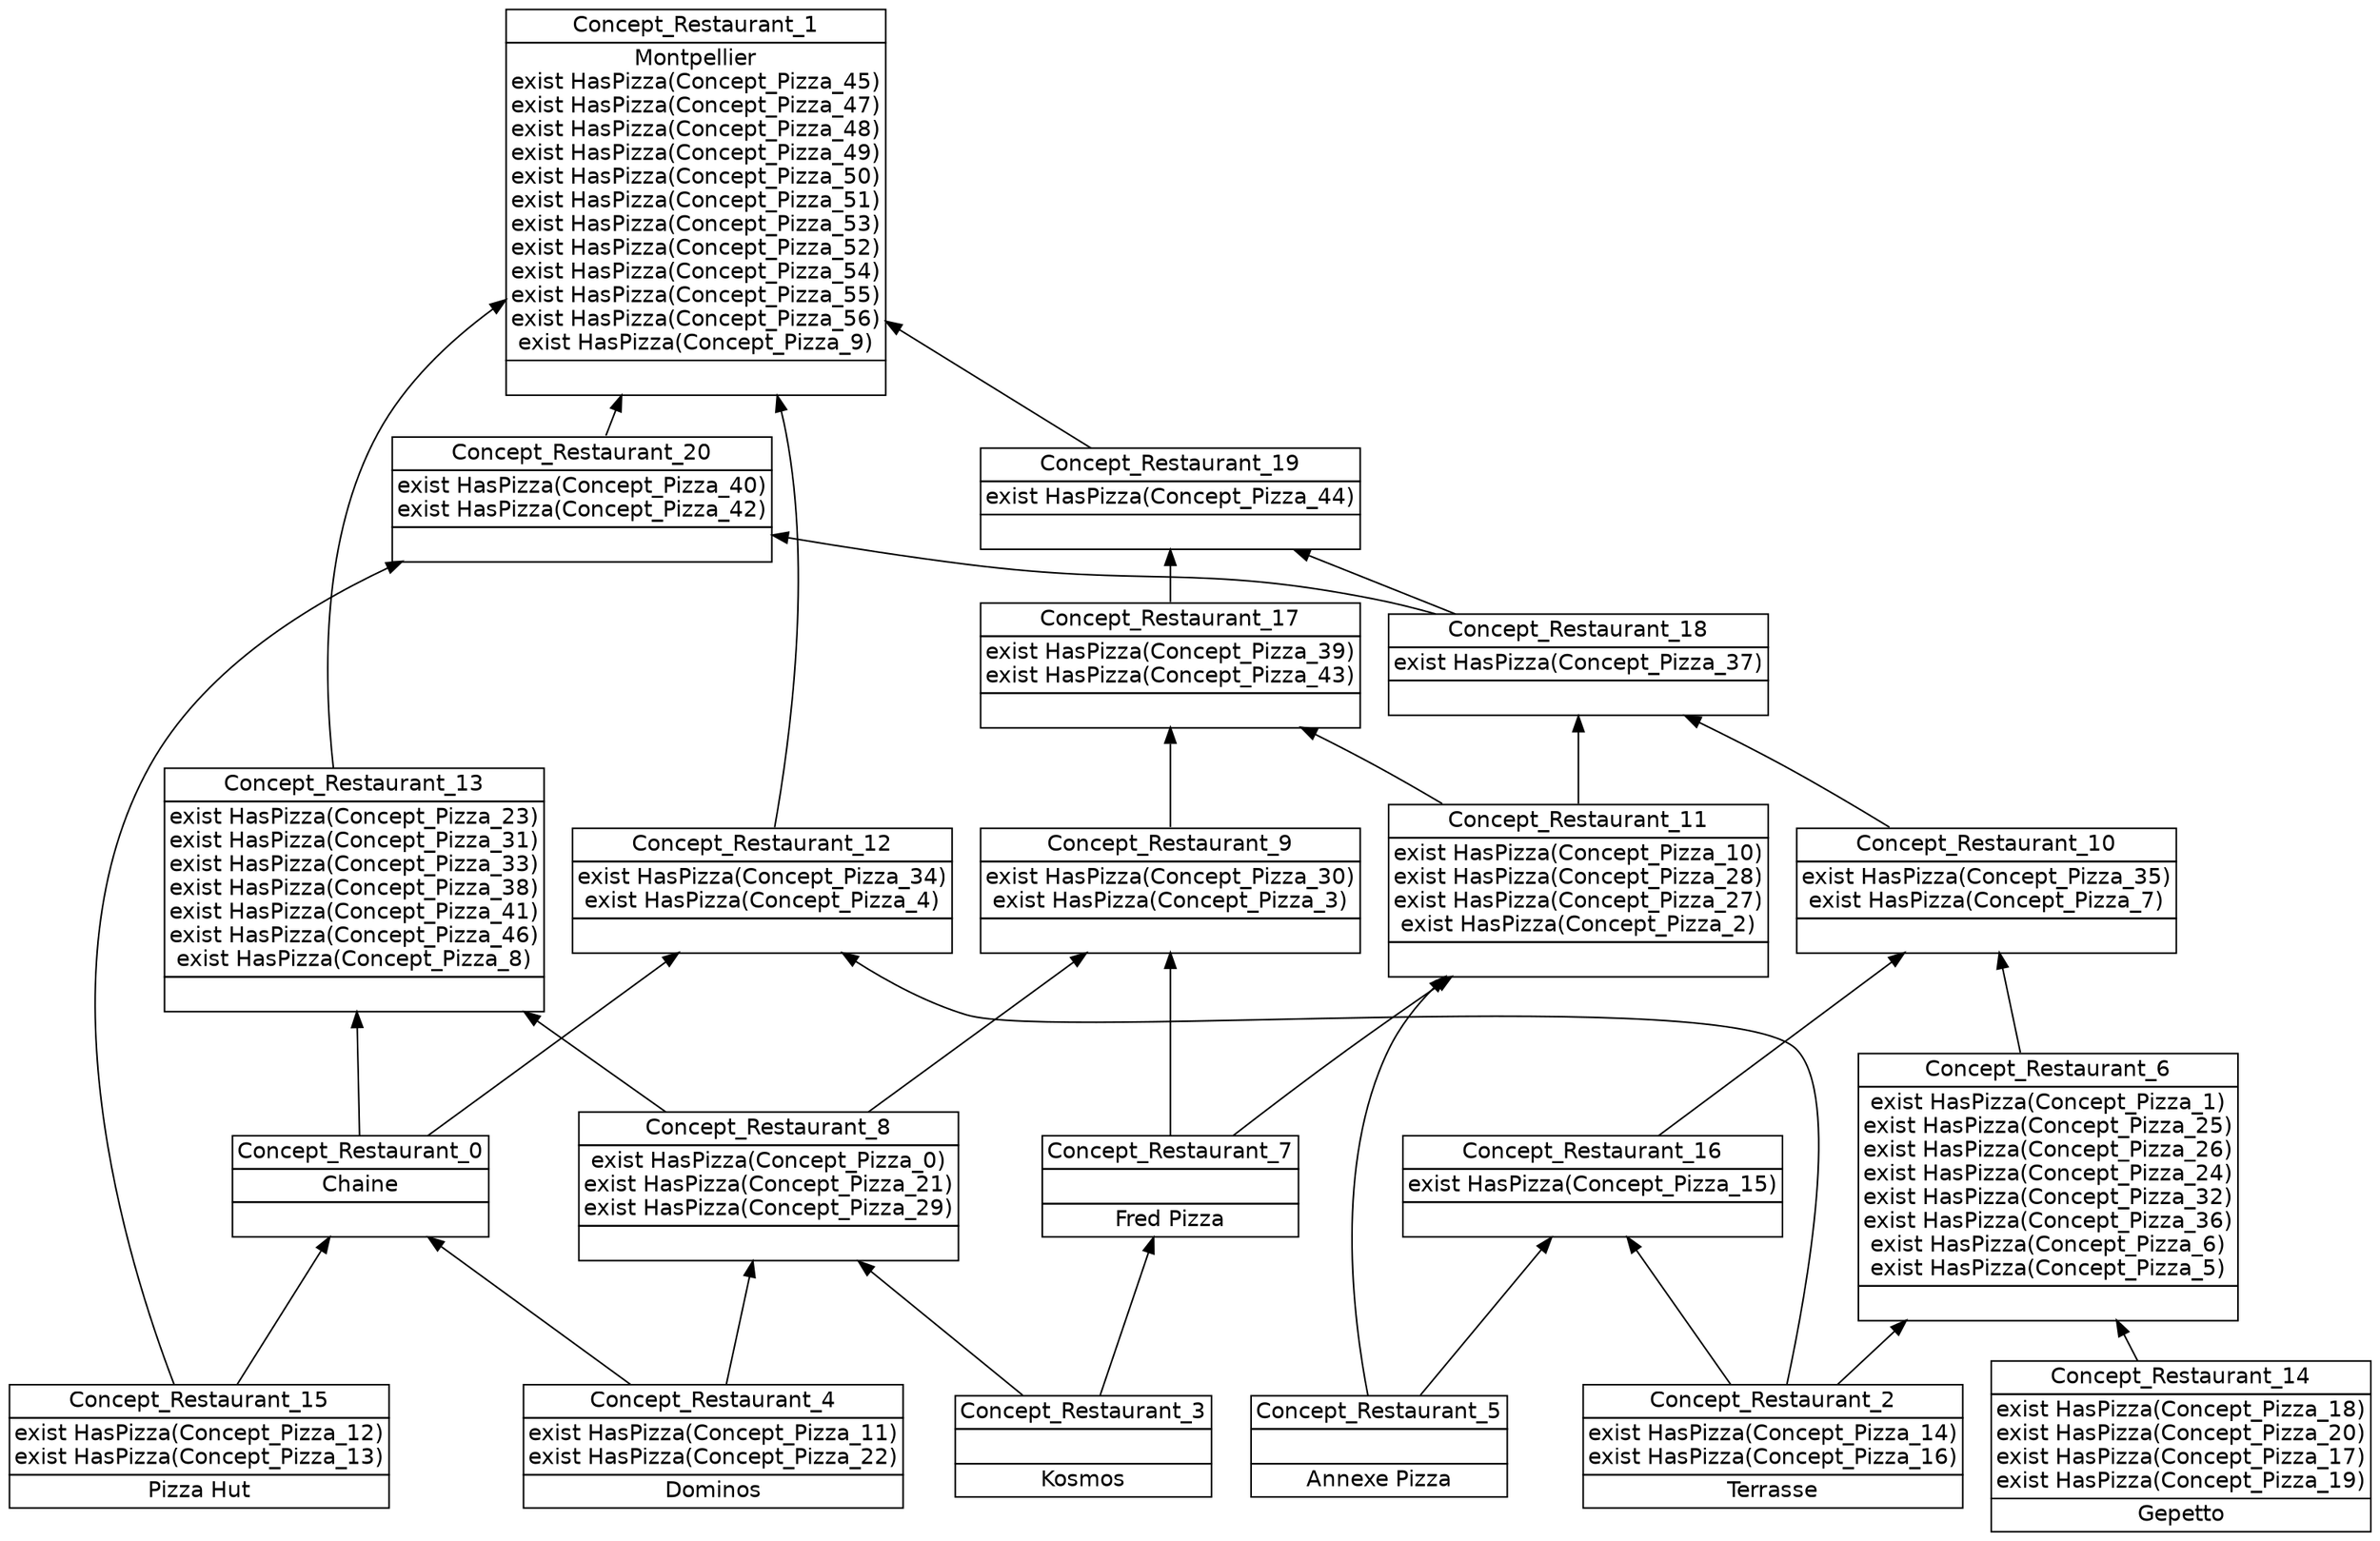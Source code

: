 digraph G { 
	rankdir=BT;
	margin=0;
	node [margin="0.03,0.03",fontname="DejaVu Sans"];
	ranksep=0.3;
	nodesep=0.2;
//graph[label="name:Restaurant,concept number:21,object number:7,attribute number:59"
203 [shape=none,label=<<table border="0" cellborder="1" cellspacing="0" port="p"><tr><td>Concept_Restaurant_4</td></tr><tr><td>exist HasPizza(Concept_Pizza_11)<br/>exist HasPizza(Concept_Pizza_22)<br/></td></tr><tr><td>Dominos<br/></td></tr></table>>];
205 [shape=none,label=<<table border="0" cellborder="1" cellspacing="0" port="p"><tr><td>Concept_Restaurant_2</td></tr><tr><td>exist HasPizza(Concept_Pizza_14)<br/>exist HasPizza(Concept_Pizza_16)<br/></td></tr><tr><td>Terrasse<br/></td></tr></table>>];
207 [shape=none,label=<<table border="0" cellborder="1" cellspacing="0" port="p"><tr><td>Concept_Restaurant_3</td></tr><tr><td><br/></td></tr><tr><td>Kosmos<br/></td></tr></table>>];
208 [shape=none,label=<<table border="0" cellborder="1" cellspacing="0" port="p"><tr><td>Concept_Restaurant_5</td></tr><tr><td><br/></td></tr><tr><td>Annexe Pizza<br/></td></tr></table>>];
210 [shape=none,label=<<table border="0" cellborder="1" cellspacing="0" port="p"><tr><td>Concept_Restaurant_15</td></tr><tr><td>exist HasPizza(Concept_Pizza_12)<br/>exist HasPizza(Concept_Pizza_13)<br/></td></tr><tr><td>Pizza Hut<br/></td></tr></table>>];
211 [shape=none,label=<<table border="0" cellborder="1" cellspacing="0" port="p"><tr><td>Concept_Restaurant_14</td></tr><tr><td>exist HasPizza(Concept_Pizza_18)<br/>exist HasPizza(Concept_Pizza_20)<br/>exist HasPizza(Concept_Pizza_17)<br/>exist HasPizza(Concept_Pizza_19)<br/></td></tr><tr><td>Gepetto<br/></td></tr></table>>];
201 [shape=none,label=<<table border="0" cellborder="1" cellspacing="0" port="p"><tr><td>Concept_Restaurant_0</td></tr><tr><td>Chaine<br/></td></tr><tr><td><br/></td></tr></table>>];
202 [shape=none,label=<<table border="0" cellborder="1" cellspacing="0" port="p"><tr><td>Concept_Restaurant_6</td></tr><tr><td>exist HasPizza(Concept_Pizza_1)<br/>exist HasPizza(Concept_Pizza_25)<br/>exist HasPizza(Concept_Pizza_26)<br/>exist HasPizza(Concept_Pizza_24)<br/>exist HasPizza(Concept_Pizza_32)<br/>exist HasPizza(Concept_Pizza_36)<br/>exist HasPizza(Concept_Pizza_6)<br/>exist HasPizza(Concept_Pizza_5)<br/></td></tr><tr><td><br/></td></tr></table>>];
204 [shape=none,label=<<table border="0" cellborder="1" cellspacing="0" port="p"><tr><td>Concept_Restaurant_8</td></tr><tr><td>exist HasPizza(Concept_Pizza_0)<br/>exist HasPizza(Concept_Pizza_21)<br/>exist HasPizza(Concept_Pizza_29)<br/></td></tr><tr><td><br/></td></tr></table>>];
206 [shape=none,label=<<table border="0" cellborder="1" cellspacing="0" port="p"><tr><td>Concept_Restaurant_16</td></tr><tr><td>exist HasPizza(Concept_Pizza_15)<br/></td></tr><tr><td><br/></td></tr></table>>];
213 [shape=none,label=<<table border="0" cellborder="1" cellspacing="0" port="p"><tr><td>Concept_Restaurant_7</td></tr><tr><td><br/></td></tr><tr><td>Fred Pizza<br/></td></tr></table>>];
209 [shape=none,label=<<table border="0" cellborder="1" cellspacing="0" port="p"><tr><td>Concept_Restaurant_11</td></tr><tr><td>exist HasPizza(Concept_Pizza_10)<br/>exist HasPizza(Concept_Pizza_28)<br/>exist HasPizza(Concept_Pizza_27)<br/>exist HasPizza(Concept_Pizza_2)<br/></td></tr><tr><td><br/></td></tr></table>>];
212 [shape=none,label=<<table border="0" cellborder="1" cellspacing="0" port="p"><tr><td>Concept_Restaurant_13</td></tr><tr><td>exist HasPizza(Concept_Pizza_23)<br/>exist HasPizza(Concept_Pizza_31)<br/>exist HasPizza(Concept_Pizza_33)<br/>exist HasPizza(Concept_Pizza_38)<br/>exist HasPizza(Concept_Pizza_41)<br/>exist HasPizza(Concept_Pizza_46)<br/>exist HasPizza(Concept_Pizza_8)<br/></td></tr><tr><td><br/></td></tr></table>>];
214 [shape=none,label=<<table border="0" cellborder="1" cellspacing="0" port="p"><tr><td>Concept_Restaurant_9</td></tr><tr><td>exist HasPizza(Concept_Pizza_30)<br/>exist HasPizza(Concept_Pizza_3)<br/></td></tr><tr><td><br/></td></tr></table>>];
215 [shape=none,label=<<table border="0" cellborder="1" cellspacing="0" port="p"><tr><td>Concept_Restaurant_10</td></tr><tr><td>exist HasPizza(Concept_Pizza_35)<br/>exist HasPizza(Concept_Pizza_7)<br/></td></tr><tr><td><br/></td></tr></table>>];
216 [shape=none,label=<<table border="0" cellborder="1" cellspacing="0" port="p"><tr><td>Concept_Restaurant_12</td></tr><tr><td>exist HasPizza(Concept_Pizza_34)<br/>exist HasPizza(Concept_Pizza_4)<br/></td></tr><tr><td><br/></td></tr></table>>];
219 [shape=none,label=<<table border="0" cellborder="1" cellspacing="0" port="p"><tr><td>Concept_Restaurant_17</td></tr><tr><td>exist HasPizza(Concept_Pizza_39)<br/>exist HasPizza(Concept_Pizza_43)<br/></td></tr><tr><td><br/></td></tr></table>>];
217 [shape=none,label=<<table border="0" cellborder="1" cellspacing="0" port="p"><tr><td>Concept_Restaurant_18</td></tr><tr><td>exist HasPizza(Concept_Pizza_37)<br/></td></tr><tr><td><br/></td></tr></table>>];
218 [shape=none,label=<<table border="0" cellborder="1" cellspacing="0" port="p"><tr><td>Concept_Restaurant_20</td></tr><tr><td>exist HasPizza(Concept_Pizza_40)<br/>exist HasPizza(Concept_Pizza_42)<br/></td></tr><tr><td><br/></td></tr></table>>];
220 [shape=none,label=<<table border="0" cellborder="1" cellspacing="0" port="p"><tr><td>Concept_Restaurant_19</td></tr><tr><td>exist HasPizza(Concept_Pizza_44)<br/></td></tr><tr><td><br/></td></tr></table>>];
200 [shape=none,label=<<table border="0" cellborder="1" cellspacing="0" port="p"><tr><td>Concept_Restaurant_1</td></tr><tr><td>Montpellier<br/>exist HasPizza(Concept_Pizza_45)<br/>exist HasPizza(Concept_Pizza_47)<br/>exist HasPizza(Concept_Pizza_48)<br/>exist HasPizza(Concept_Pizza_49)<br/>exist HasPizza(Concept_Pizza_50)<br/>exist HasPizza(Concept_Pizza_51)<br/>exist HasPizza(Concept_Pizza_53)<br/>exist HasPizza(Concept_Pizza_52)<br/>exist HasPizza(Concept_Pizza_54)<br/>exist HasPizza(Concept_Pizza_55)<br/>exist HasPizza(Concept_Pizza_56)<br/>exist HasPizza(Concept_Pizza_9)<br/></td></tr><tr><td><br/></td></tr></table>>];
	210:p -> 201:p
	203:p -> 201:p
	211:p -> 202:p
	205:p -> 202:p
	203:p -> 204:p
	207:p -> 204:p
	208:p -> 206:p
	205:p -> 206:p
	207:p -> 213:p
	208:p -> 209:p
	213:p -> 209:p
	201:p -> 212:p
	204:p -> 212:p
	204:p -> 214:p
	213:p -> 214:p
	206:p -> 215:p
	202:p -> 215:p
	201:p -> 216:p
	205:p -> 216:p
	214:p -> 219:p
	209:p -> 219:p
	215:p -> 217:p
	209:p -> 217:p
	210:p -> 218:p
	217:p -> 218:p
	219:p -> 220:p
	217:p -> 220:p
	218:p -> 200:p
	212:p -> 200:p
	220:p -> 200:p
	216:p -> 200:p
}